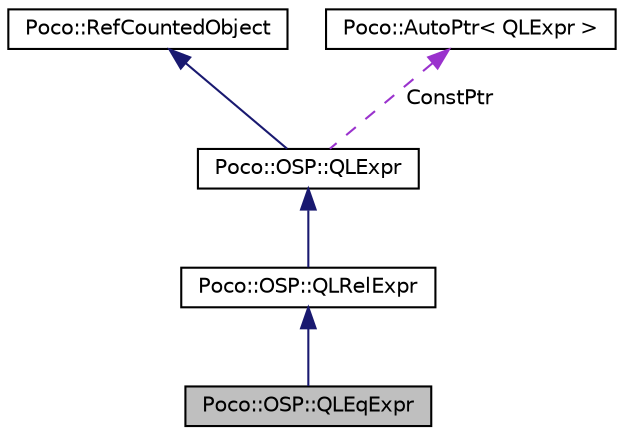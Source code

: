 digraph "Poco::OSP::QLEqExpr"
{
 // LATEX_PDF_SIZE
  edge [fontname="Helvetica",fontsize="10",labelfontname="Helvetica",labelfontsize="10"];
  node [fontname="Helvetica",fontsize="10",shape=record];
  Node1 [label="Poco::OSP::QLEqExpr",height=0.2,width=0.4,color="black", fillcolor="grey75", style="filled", fontcolor="black",tooltip=" "];
  Node2 -> Node1 [dir="back",color="midnightblue",fontsize="10",style="solid"];
  Node2 [label="Poco::OSP::QLRelExpr",height=0.2,width=0.4,color="black", fillcolor="white", style="filled",URL="$classPoco_1_1OSP_1_1QLRelExpr.html",tooltip=" "];
  Node3 -> Node2 [dir="back",color="midnightblue",fontsize="10",style="solid"];
  Node3 [label="Poco::OSP::QLExpr",height=0.2,width=0.4,color="black", fillcolor="white", style="filled",URL="$classPoco_1_1OSP_1_1QLExpr.html",tooltip="The base class for all Query Language expressions."];
  Node4 -> Node3 [dir="back",color="midnightblue",fontsize="10",style="solid"];
  Node4 [label="Poco::RefCountedObject",height=0.2,width=0.4,color="black", fillcolor="white", style="filled",URL="$classPoco_1_1RefCountedObject.html",tooltip=" "];
  Node5 -> Node3 [dir="back",color="darkorchid3",fontsize="10",style="dashed",label=" ConstPtr" ];
  Node5 [label="Poco::AutoPtr\< QLExpr \>",height=0.2,width=0.4,color="black", fillcolor="white", style="filled",URL="$classPoco_1_1AutoPtr.html",tooltip=" "];
}
